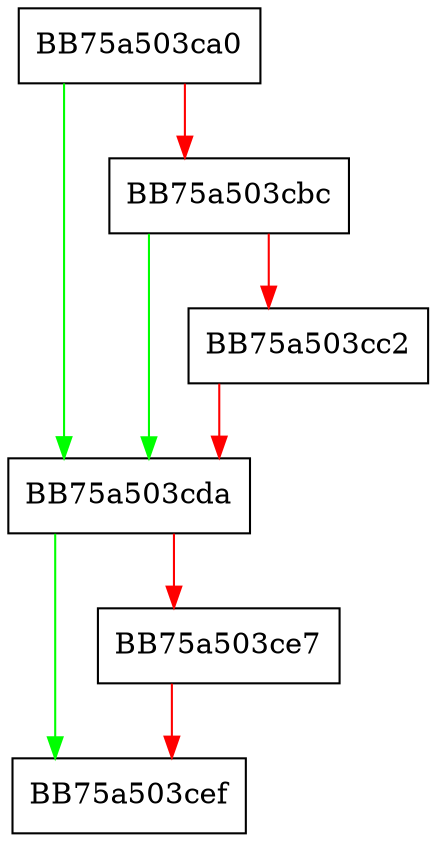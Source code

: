 digraph MpContainerCloseObject {
  node [shape="box"];
  graph [splines=ortho];
  BB75a503ca0 -> BB75a503cda [color="green"];
  BB75a503ca0 -> BB75a503cbc [color="red"];
  BB75a503cbc -> BB75a503cda [color="green"];
  BB75a503cbc -> BB75a503cc2 [color="red"];
  BB75a503cc2 -> BB75a503cda [color="red"];
  BB75a503cda -> BB75a503cef [color="green"];
  BB75a503cda -> BB75a503ce7 [color="red"];
  BB75a503ce7 -> BB75a503cef [color="red"];
}